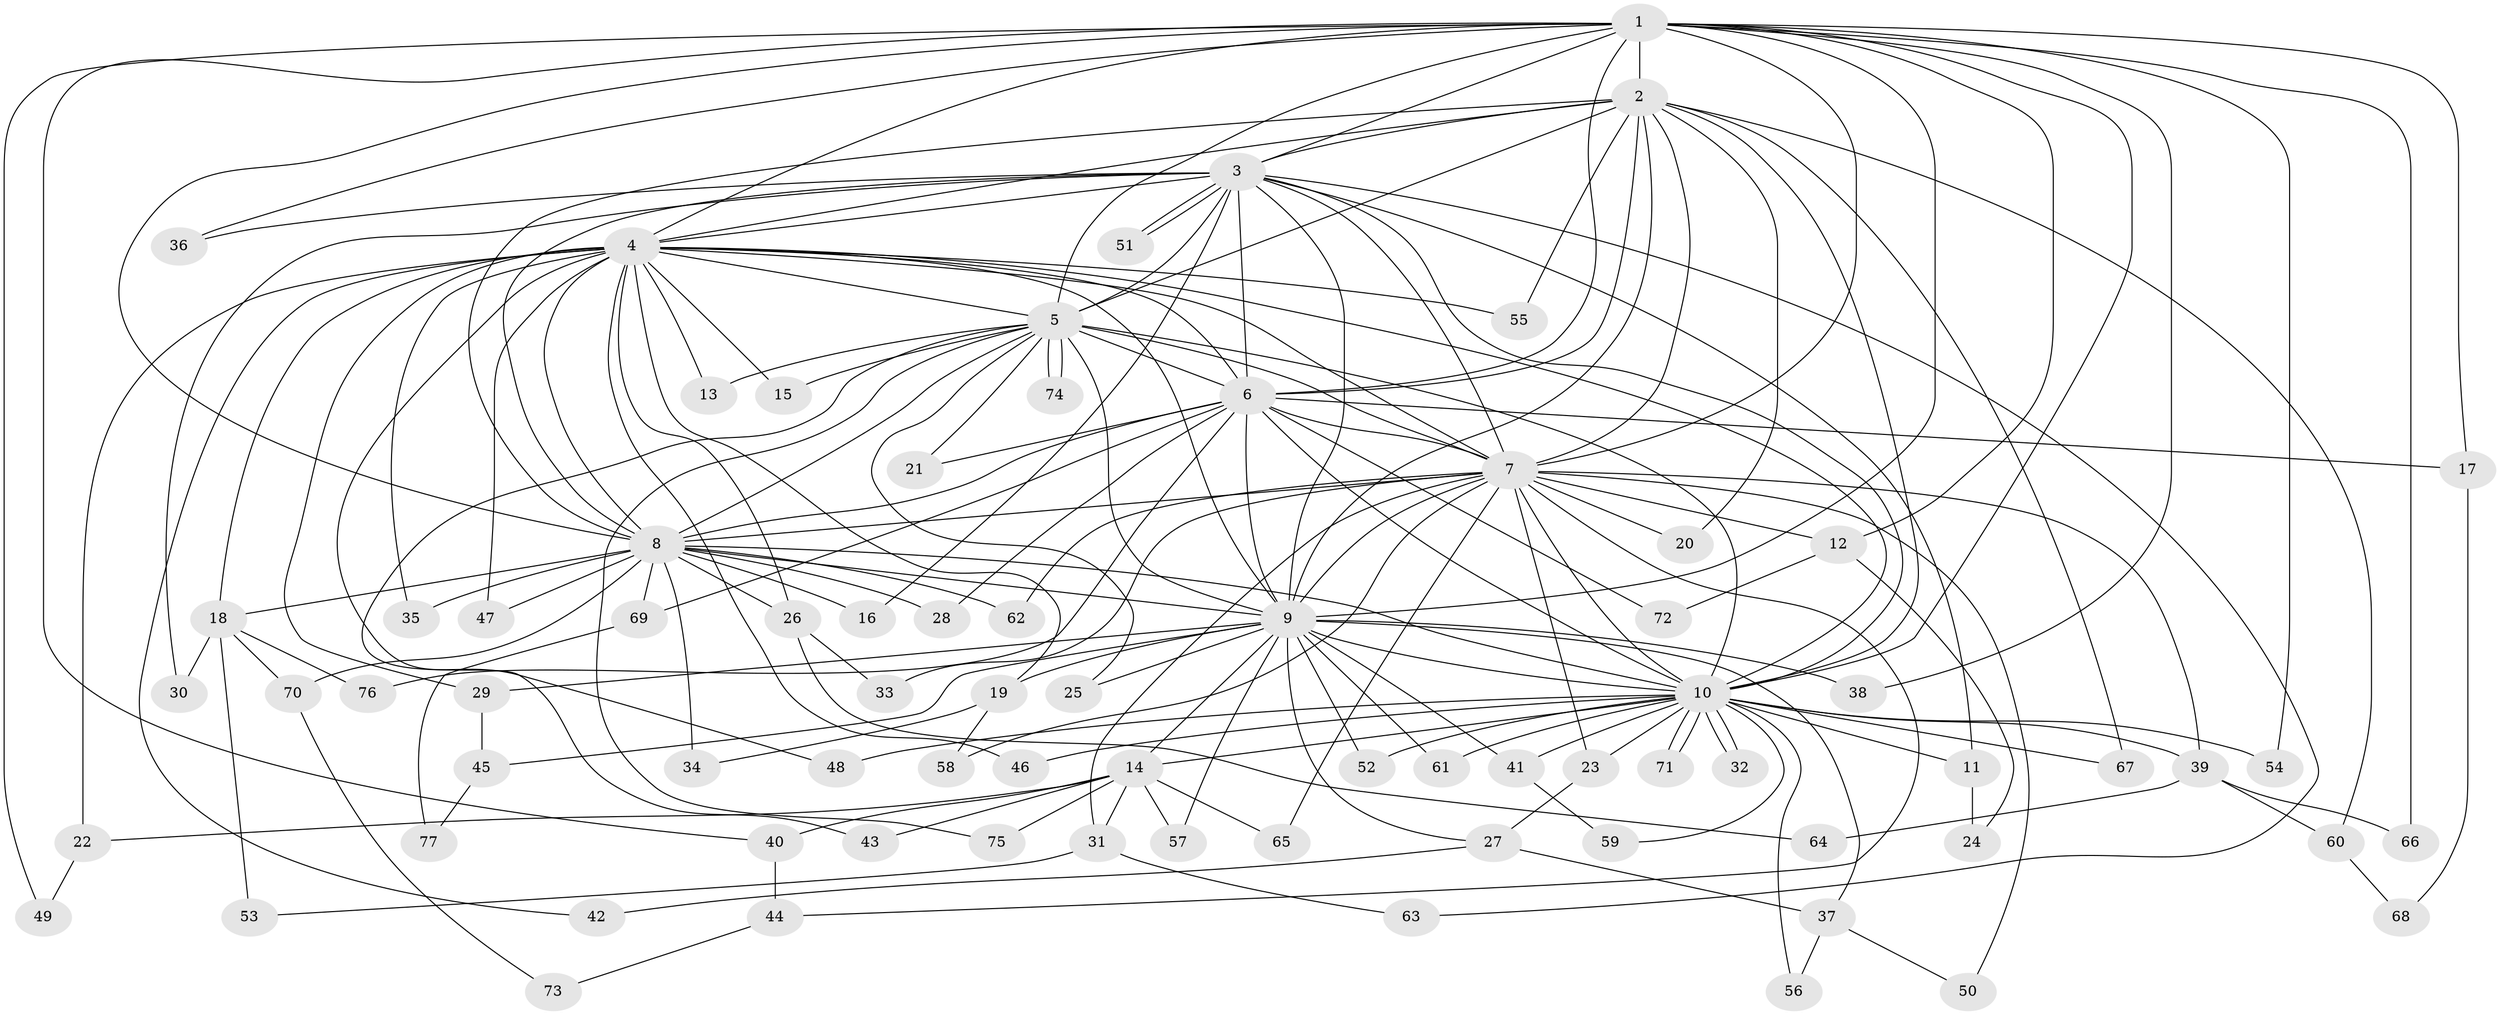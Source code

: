 // coarse degree distribution, {12: 0.016666666666666666, 22: 0.03333333333333333, 18: 0.03333333333333333, 16: 0.016666666666666666, 21: 0.016666666666666666, 3: 0.11666666666666667, 4: 0.1, 2: 0.5833333333333334, 9: 0.016666666666666666, 6: 0.016666666666666666, 5: 0.03333333333333333, 1: 0.016666666666666666}
// Generated by graph-tools (version 1.1) at 2025/41/03/06/25 10:41:43]
// undirected, 77 vertices, 179 edges
graph export_dot {
graph [start="1"]
  node [color=gray90,style=filled];
  1;
  2;
  3;
  4;
  5;
  6;
  7;
  8;
  9;
  10;
  11;
  12;
  13;
  14;
  15;
  16;
  17;
  18;
  19;
  20;
  21;
  22;
  23;
  24;
  25;
  26;
  27;
  28;
  29;
  30;
  31;
  32;
  33;
  34;
  35;
  36;
  37;
  38;
  39;
  40;
  41;
  42;
  43;
  44;
  45;
  46;
  47;
  48;
  49;
  50;
  51;
  52;
  53;
  54;
  55;
  56;
  57;
  58;
  59;
  60;
  61;
  62;
  63;
  64;
  65;
  66;
  67;
  68;
  69;
  70;
  71;
  72;
  73;
  74;
  75;
  76;
  77;
  1 -- 2;
  1 -- 3;
  1 -- 4;
  1 -- 5;
  1 -- 6;
  1 -- 7;
  1 -- 8;
  1 -- 9;
  1 -- 10;
  1 -- 12;
  1 -- 17;
  1 -- 36;
  1 -- 38;
  1 -- 40;
  1 -- 49;
  1 -- 54;
  1 -- 66;
  2 -- 3;
  2 -- 4;
  2 -- 5;
  2 -- 6;
  2 -- 7;
  2 -- 8;
  2 -- 9;
  2 -- 10;
  2 -- 20;
  2 -- 55;
  2 -- 60;
  2 -- 67;
  3 -- 4;
  3 -- 5;
  3 -- 6;
  3 -- 7;
  3 -- 8;
  3 -- 9;
  3 -- 10;
  3 -- 11;
  3 -- 16;
  3 -- 30;
  3 -- 36;
  3 -- 51;
  3 -- 51;
  3 -- 63;
  4 -- 5;
  4 -- 6;
  4 -- 7;
  4 -- 8;
  4 -- 9;
  4 -- 10;
  4 -- 13;
  4 -- 15;
  4 -- 18;
  4 -- 19;
  4 -- 22;
  4 -- 26;
  4 -- 29;
  4 -- 35;
  4 -- 42;
  4 -- 46;
  4 -- 47;
  4 -- 48;
  4 -- 55;
  5 -- 6;
  5 -- 7;
  5 -- 8;
  5 -- 9;
  5 -- 10;
  5 -- 13;
  5 -- 15;
  5 -- 21;
  5 -- 25;
  5 -- 43;
  5 -- 74;
  5 -- 74;
  5 -- 75;
  6 -- 7;
  6 -- 8;
  6 -- 9;
  6 -- 10;
  6 -- 17;
  6 -- 21;
  6 -- 28;
  6 -- 69;
  6 -- 72;
  6 -- 76;
  7 -- 8;
  7 -- 9;
  7 -- 10;
  7 -- 12;
  7 -- 20;
  7 -- 23;
  7 -- 31;
  7 -- 33;
  7 -- 39;
  7 -- 44;
  7 -- 50;
  7 -- 58;
  7 -- 62;
  7 -- 65;
  8 -- 9;
  8 -- 10;
  8 -- 16;
  8 -- 18;
  8 -- 26;
  8 -- 28;
  8 -- 34;
  8 -- 35;
  8 -- 47;
  8 -- 62;
  8 -- 69;
  8 -- 70;
  9 -- 10;
  9 -- 14;
  9 -- 19;
  9 -- 25;
  9 -- 27;
  9 -- 29;
  9 -- 37;
  9 -- 38;
  9 -- 41;
  9 -- 45;
  9 -- 52;
  9 -- 57;
  9 -- 61;
  10 -- 11;
  10 -- 14;
  10 -- 23;
  10 -- 32;
  10 -- 32;
  10 -- 39;
  10 -- 41;
  10 -- 46;
  10 -- 48;
  10 -- 52;
  10 -- 54;
  10 -- 56;
  10 -- 59;
  10 -- 61;
  10 -- 67;
  10 -- 71;
  10 -- 71;
  11 -- 24;
  12 -- 24;
  12 -- 72;
  14 -- 22;
  14 -- 31;
  14 -- 40;
  14 -- 43;
  14 -- 57;
  14 -- 65;
  14 -- 75;
  17 -- 68;
  18 -- 30;
  18 -- 53;
  18 -- 70;
  18 -- 76;
  19 -- 34;
  19 -- 58;
  22 -- 49;
  23 -- 27;
  26 -- 33;
  26 -- 64;
  27 -- 37;
  27 -- 42;
  29 -- 45;
  31 -- 53;
  31 -- 63;
  37 -- 50;
  37 -- 56;
  39 -- 60;
  39 -- 64;
  39 -- 66;
  40 -- 44;
  41 -- 59;
  44 -- 73;
  45 -- 77;
  60 -- 68;
  69 -- 77;
  70 -- 73;
}
